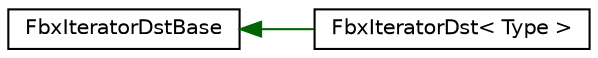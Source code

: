 digraph "クラス階層図"
{
  edge [fontname="Helvetica",fontsize="10",labelfontname="Helvetica",labelfontsize="10"];
  node [fontname="Helvetica",fontsize="10",shape=record];
  rankdir="LR";
  Node0 [label="FbxIteratorDstBase",height=0.2,width=0.4,color="black", fillcolor="white", style="filled",URL="$class_fbx_iterator_dst_base.html"];
  Node0 -> Node1 [dir="back",color="darkgreen",fontsize="10",style="solid",fontname="Helvetica"];
  Node1 [label="FbxIteratorDst\< Type \>",height=0.2,width=0.4,color="black", fillcolor="white", style="filled",URL="$class_fbx_iterator_dst.html"];
}
